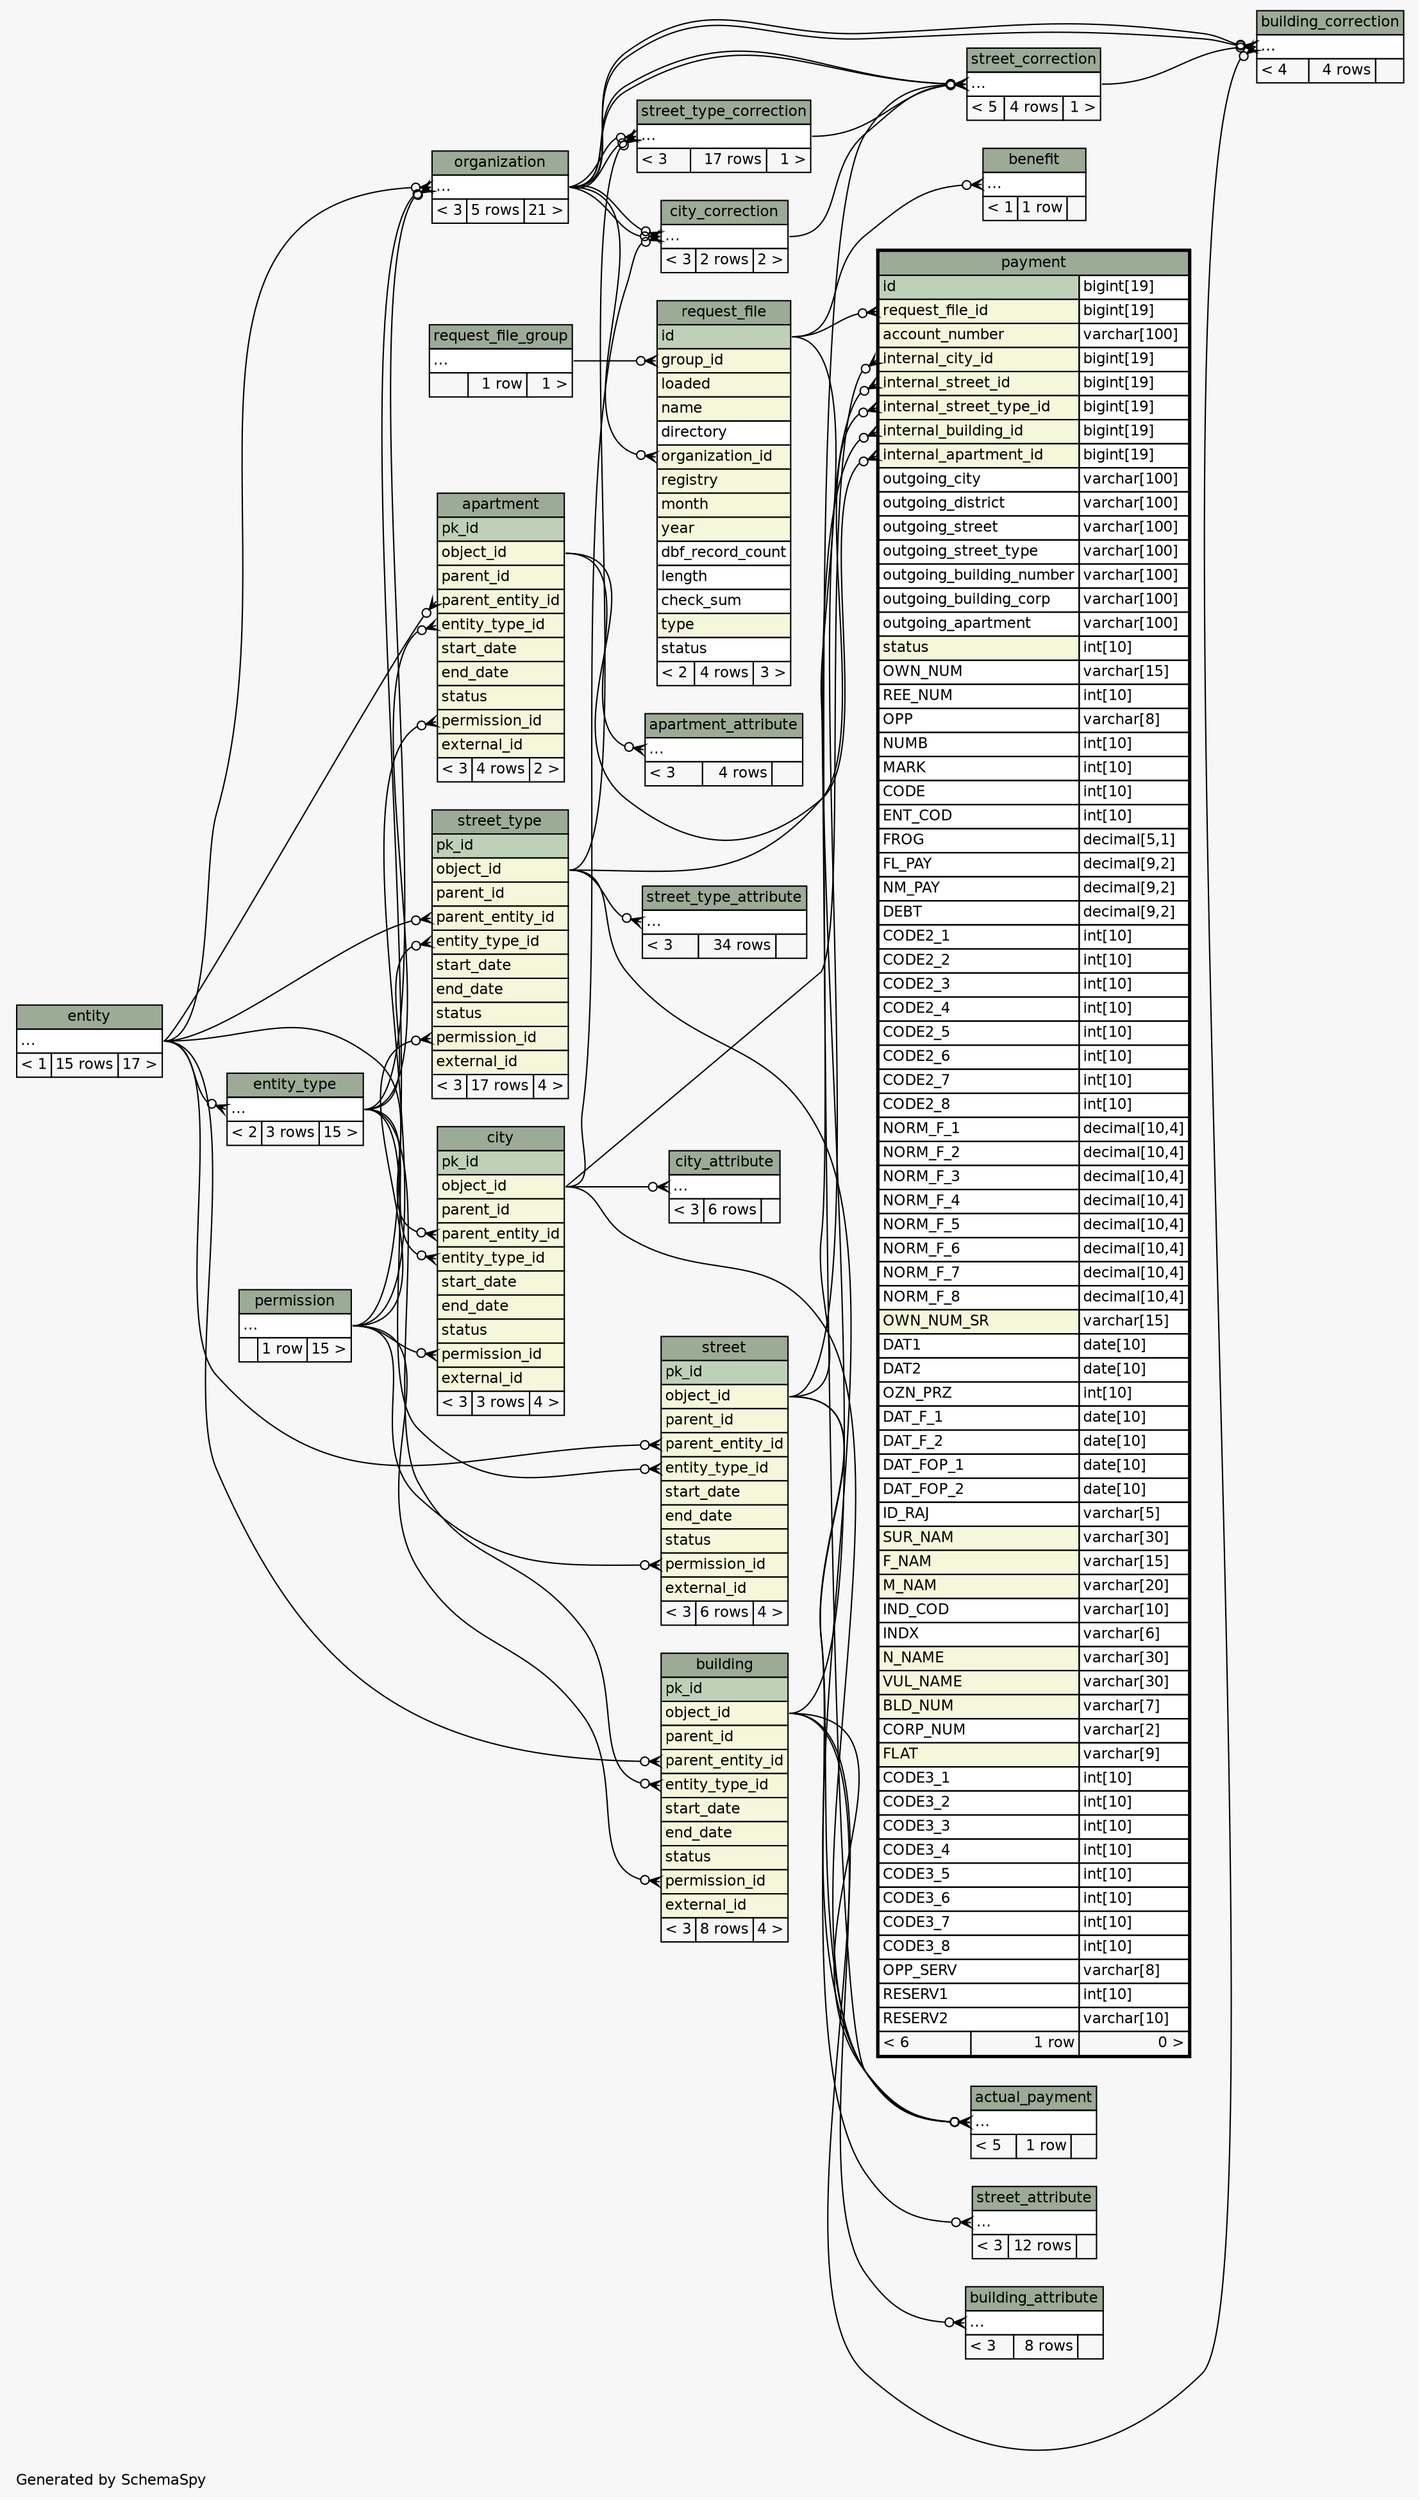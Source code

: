 // dot 2.28.0 on Windows 7 6.1
// SchemaSpy rev 590
digraph "twoDegreesRelationshipsDiagram" {
  graph [
    rankdir="RL"
    bgcolor="#f7f7f7"
    label="\nGenerated by SchemaSpy"
    labeljust="l"
    nodesep="0.18"
    ranksep="0.46"
    fontname="Helvetica"
    fontsize="11"
  ];
  node [
    fontname="Helvetica"
    fontsize="11"
    shape="plaintext"
  ];
  edge [
    arrowsize="0.8"
  ];
  "actual_payment":"elipses":w -> "building":"object_id":e [arrowhead=none dir=back arrowtail=crowodot];
  "actual_payment":"elipses":w -> "city":"object_id":e [arrowhead=none dir=back arrowtail=crowodot];
  "actual_payment":"elipses":w -> "street":"object_id":e [arrowhead=none dir=back arrowtail=crowodot];
  "actual_payment":"elipses":w -> "street_type":"object_id":e [arrowhead=none dir=back arrowtail=crowodot];
  "actual_payment":"elipses":w -> "request_file":"id":e [arrowhead=none dir=back arrowtail=crowodot];
  "apartment":"entity_type_id":w -> "entity_type":"elipses":e [arrowhead=none dir=back arrowtail=crowodot];
  "apartment":"parent_entity_id":w -> "entity":"elipses":e [arrowhead=none dir=back arrowtail=crowodot];
  "apartment":"permission_id":w -> "permission":"elipses":e [arrowhead=none dir=back arrowtail=crowodot];
  "apartment_attribute":"elipses":w -> "apartment":"object_id":e [arrowhead=none dir=back arrowtail=crowodot];
  "benefit":"elipses":w -> "request_file":"id":e [arrowhead=none dir=back arrowtail=crowodot];
  "building":"entity_type_id":w -> "entity_type":"elipses":e [arrowhead=none dir=back arrowtail=crowodot];
  "building":"parent_entity_id":w -> "entity":"elipses":e [arrowhead=none dir=back arrowtail=crowodot];
  "building":"permission_id":w -> "permission":"elipses":e [arrowhead=none dir=back arrowtail=crowodot];
  "building_attribute":"elipses":w -> "building":"object_id":e [arrowhead=none dir=back arrowtail=crowodot];
  "building_correction":"elipses":w -> "organization":"elipses":e [arrowhead=none dir=back arrowtail=crowodot];
  "building_correction":"elipses":w -> "building":"object_id":e [arrowhead=none dir=back arrowtail=crowodot];
  "building_correction":"elipses":w -> "organization":"elipses":e [arrowhead=none dir=back arrowtail=crowodot];
  "building_correction":"elipses":w -> "street_correction":"elipses":e [arrowhead=none dir=back arrowtail=crowodot];
  "city":"entity_type_id":w -> "entity_type":"elipses":e [arrowhead=none dir=back arrowtail=crowodot];
  "city":"parent_entity_id":w -> "entity":"elipses":e [arrowhead=none dir=back arrowtail=crowodot];
  "city":"permission_id":w -> "permission":"elipses":e [arrowhead=none dir=back arrowtail=crowodot];
  "city_attribute":"elipses":w -> "city":"object_id":e [arrowhead=none dir=back arrowtail=crowodot];
  "city_correction":"elipses":w -> "organization":"elipses":e [arrowhead=none dir=back arrowtail=crowodot];
  "city_correction":"elipses":w -> "city":"object_id":e [arrowhead=none dir=back arrowtail=crowodot];
  "city_correction":"elipses":w -> "organization":"elipses":e [arrowhead=none dir=back arrowtail=crowodot];
  "entity_type":"elipses":w -> "entity":"elipses":e [arrowhead=none dir=back arrowtail=crowodot];
  "organization":"elipses":w -> "entity_type":"elipses":e [arrowhead=none dir=back arrowtail=crowodot];
  "organization":"elipses":w -> "entity":"elipses":e [arrowhead=none dir=back arrowtail=crowodot];
  "organization":"elipses":w -> "permission":"elipses":e [arrowhead=none dir=back arrowtail=crowodot];
  "payment":"internal_apartment_id":w -> "apartment":"object_id":e [arrowhead=none dir=back arrowtail=crowodot];
  "payment":"internal_building_id":w -> "building":"object_id":e [arrowhead=none dir=back arrowtail=crowodot];
  "payment":"internal_city_id":w -> "city":"object_id":e [arrowhead=none dir=back arrowtail=crowodot];
  "payment":"internal_street_id":w -> "street":"object_id":e [arrowhead=none dir=back arrowtail=crowodot];
  "payment":"internal_street_type_id":w -> "street_type":"object_id":e [arrowhead=none dir=back arrowtail=crowodot];
  "payment":"request_file_id":w -> "request_file":"id":e [arrowhead=none dir=back arrowtail=crowodot];
  "request_file":"group_id":w -> "request_file_group":"elipses":e [arrowhead=none dir=back arrowtail=crowodot];
  "request_file":"organization_id":w -> "organization":"elipses":e [arrowhead=none dir=back arrowtail=crowodot];
  "street":"entity_type_id":w -> "entity_type":"elipses":e [arrowhead=none dir=back arrowtail=crowodot];
  "street":"parent_entity_id":w -> "entity":"elipses":e [arrowhead=none dir=back arrowtail=crowodot];
  "street":"permission_id":w -> "permission":"elipses":e [arrowhead=none dir=back arrowtail=crowodot];
  "street_attribute":"elipses":w -> "street":"object_id":e [arrowhead=none dir=back arrowtail=crowodot];
  "street_correction":"elipses":w -> "organization":"elipses":e [arrowhead=none dir=back arrowtail=crowodot];
  "street_correction":"elipses":w -> "street":"object_id":e [arrowhead=none dir=back arrowtail=crowodot];
  "street_correction":"elipses":w -> "organization":"elipses":e [arrowhead=none dir=back arrowtail=crowodot];
  "street_correction":"elipses":w -> "city_correction":"elipses":e [arrowhead=none dir=back arrowtail=crowodot];
  "street_correction":"elipses":w -> "street_type_correction":"elipses":e [arrowhead=none dir=back arrowtail=crowodot];
  "street_type":"entity_type_id":w -> "entity_type":"elipses":e [arrowhead=none dir=back arrowtail=crowodot];
  "street_type":"parent_entity_id":w -> "entity":"elipses":e [arrowhead=none dir=back arrowtail=crowodot];
  "street_type":"permission_id":w -> "permission":"elipses":e [arrowhead=none dir=back arrowtail=crowodot];
  "street_type_attribute":"elipses":w -> "street_type":"object_id":e [arrowhead=none dir=back arrowtail=crowodot];
  "street_type_correction":"elipses":w -> "organization":"elipses":e [arrowhead=none dir=back arrowtail=crowodot];
  "street_type_correction":"elipses":w -> "street_type":"object_id":e [arrowhead=none dir=back arrowtail=crowodot];
  "street_type_correction":"elipses":w -> "organization":"elipses":e [arrowhead=none dir=back arrowtail=crowodot];
  "actual_payment" [
    label=<
    <TABLE BORDER="0" CELLBORDER="1" CELLSPACING="0" BGCOLOR="#ffffff">
      <TR><TD COLSPAN="3" BGCOLOR="#9bab96" ALIGN="CENTER">actual_payment</TD></TR>
      <TR><TD PORT="elipses" COLSPAN="3" ALIGN="LEFT">...</TD></TR>
      <TR><TD ALIGN="LEFT" BGCOLOR="#f7f7f7">&lt; 5</TD><TD ALIGN="RIGHT" BGCOLOR="#f7f7f7">1 row</TD><TD ALIGN="RIGHT" BGCOLOR="#f7f7f7">  </TD></TR>
    </TABLE>>
    URL="actual_payment.html"
    tooltip="actual_payment"
  ];
  "apartment" [
    label=<
    <TABLE BORDER="0" CELLBORDER="1" CELLSPACING="0" BGCOLOR="#ffffff">
      <TR><TD COLSPAN="3" BGCOLOR="#9bab96" ALIGN="CENTER">apartment</TD></TR>
      <TR><TD PORT="pk_id" COLSPAN="3" BGCOLOR="#bed1b8" ALIGN="LEFT">pk_id</TD></TR>
      <TR><TD PORT="object_id" COLSPAN="3" BGCOLOR="#f4f7da" ALIGN="LEFT">object_id</TD></TR>
      <TR><TD PORT="parent_id" COLSPAN="3" BGCOLOR="#f4f7da" ALIGN="LEFT">parent_id</TD></TR>
      <TR><TD PORT="parent_entity_id" COLSPAN="3" BGCOLOR="#f4f7da" ALIGN="LEFT">parent_entity_id</TD></TR>
      <TR><TD PORT="entity_type_id" COLSPAN="3" BGCOLOR="#f4f7da" ALIGN="LEFT">entity_type_id</TD></TR>
      <TR><TD PORT="start_date" COLSPAN="3" BGCOLOR="#f4f7da" ALIGN="LEFT">start_date</TD></TR>
      <TR><TD PORT="end_date" COLSPAN="3" BGCOLOR="#f4f7da" ALIGN="LEFT">end_date</TD></TR>
      <TR><TD PORT="status" COLSPAN="3" BGCOLOR="#f4f7da" ALIGN="LEFT">status</TD></TR>
      <TR><TD PORT="permission_id" COLSPAN="3" BGCOLOR="#f4f7da" ALIGN="LEFT">permission_id</TD></TR>
      <TR><TD PORT="external_id" COLSPAN="3" BGCOLOR="#f4f7da" ALIGN="LEFT">external_id</TD></TR>
      <TR><TD ALIGN="LEFT" BGCOLOR="#f7f7f7">&lt; 3</TD><TD ALIGN="RIGHT" BGCOLOR="#f7f7f7">4 rows</TD><TD ALIGN="RIGHT" BGCOLOR="#f7f7f7">2 &gt;</TD></TR>
    </TABLE>>
    URL="apartment.html"
    tooltip="apartment"
  ];
  "apartment_attribute" [
    label=<
    <TABLE BORDER="0" CELLBORDER="1" CELLSPACING="0" BGCOLOR="#ffffff">
      <TR><TD COLSPAN="3" BGCOLOR="#9bab96" ALIGN="CENTER">apartment_attribute</TD></TR>
      <TR><TD PORT="elipses" COLSPAN="3" ALIGN="LEFT">...</TD></TR>
      <TR><TD ALIGN="LEFT" BGCOLOR="#f7f7f7">&lt; 3</TD><TD ALIGN="RIGHT" BGCOLOR="#f7f7f7">4 rows</TD><TD ALIGN="RIGHT" BGCOLOR="#f7f7f7">  </TD></TR>
    </TABLE>>
    URL="apartment_attribute.html"
    tooltip="apartment_attribute"
  ];
  "benefit" [
    label=<
    <TABLE BORDER="0" CELLBORDER="1" CELLSPACING="0" BGCOLOR="#ffffff">
      <TR><TD COLSPAN="3" BGCOLOR="#9bab96" ALIGN="CENTER">benefit</TD></TR>
      <TR><TD PORT="elipses" COLSPAN="3" ALIGN="LEFT">...</TD></TR>
      <TR><TD ALIGN="LEFT" BGCOLOR="#f7f7f7">&lt; 1</TD><TD ALIGN="RIGHT" BGCOLOR="#f7f7f7">1 row</TD><TD ALIGN="RIGHT" BGCOLOR="#f7f7f7">  </TD></TR>
    </TABLE>>
    URL="benefit.html"
    tooltip="benefit"
  ];
  "building" [
    label=<
    <TABLE BORDER="0" CELLBORDER="1" CELLSPACING="0" BGCOLOR="#ffffff">
      <TR><TD COLSPAN="3" BGCOLOR="#9bab96" ALIGN="CENTER">building</TD></TR>
      <TR><TD PORT="pk_id" COLSPAN="3" BGCOLOR="#bed1b8" ALIGN="LEFT">pk_id</TD></TR>
      <TR><TD PORT="object_id" COLSPAN="3" BGCOLOR="#f4f7da" ALIGN="LEFT">object_id</TD></TR>
      <TR><TD PORT="parent_id" COLSPAN="3" BGCOLOR="#f4f7da" ALIGN="LEFT">parent_id</TD></TR>
      <TR><TD PORT="parent_entity_id" COLSPAN="3" BGCOLOR="#f4f7da" ALIGN="LEFT">parent_entity_id</TD></TR>
      <TR><TD PORT="entity_type_id" COLSPAN="3" BGCOLOR="#f4f7da" ALIGN="LEFT">entity_type_id</TD></TR>
      <TR><TD PORT="start_date" COLSPAN="3" BGCOLOR="#f4f7da" ALIGN="LEFT">start_date</TD></TR>
      <TR><TD PORT="end_date" COLSPAN="3" BGCOLOR="#f4f7da" ALIGN="LEFT">end_date</TD></TR>
      <TR><TD PORT="status" COLSPAN="3" BGCOLOR="#f4f7da" ALIGN="LEFT">status</TD></TR>
      <TR><TD PORT="permission_id" COLSPAN="3" BGCOLOR="#f4f7da" ALIGN="LEFT">permission_id</TD></TR>
      <TR><TD PORT="external_id" COLSPAN="3" BGCOLOR="#f4f7da" ALIGN="LEFT">external_id</TD></TR>
      <TR><TD ALIGN="LEFT" BGCOLOR="#f7f7f7">&lt; 3</TD><TD ALIGN="RIGHT" BGCOLOR="#f7f7f7">8 rows</TD><TD ALIGN="RIGHT" BGCOLOR="#f7f7f7">4 &gt;</TD></TR>
    </TABLE>>
    URL="building.html"
    tooltip="building"
  ];
  "building_attribute" [
    label=<
    <TABLE BORDER="0" CELLBORDER="1" CELLSPACING="0" BGCOLOR="#ffffff">
      <TR><TD COLSPAN="3" BGCOLOR="#9bab96" ALIGN="CENTER">building_attribute</TD></TR>
      <TR><TD PORT="elipses" COLSPAN="3" ALIGN="LEFT">...</TD></TR>
      <TR><TD ALIGN="LEFT" BGCOLOR="#f7f7f7">&lt; 3</TD><TD ALIGN="RIGHT" BGCOLOR="#f7f7f7">8 rows</TD><TD ALIGN="RIGHT" BGCOLOR="#f7f7f7">  </TD></TR>
    </TABLE>>
    URL="building_attribute.html"
    tooltip="building_attribute"
  ];
  "building_correction" [
    label=<
    <TABLE BORDER="0" CELLBORDER="1" CELLSPACING="0" BGCOLOR="#ffffff">
      <TR><TD COLSPAN="3" BGCOLOR="#9bab96" ALIGN="CENTER">building_correction</TD></TR>
      <TR><TD PORT="elipses" COLSPAN="3" ALIGN="LEFT">...</TD></TR>
      <TR><TD ALIGN="LEFT" BGCOLOR="#f7f7f7">&lt; 4</TD><TD ALIGN="RIGHT" BGCOLOR="#f7f7f7">4 rows</TD><TD ALIGN="RIGHT" BGCOLOR="#f7f7f7">  </TD></TR>
    </TABLE>>
    URL="building_correction.html"
    tooltip="building_correction"
  ];
  "city" [
    label=<
    <TABLE BORDER="0" CELLBORDER="1" CELLSPACING="0" BGCOLOR="#ffffff">
      <TR><TD COLSPAN="3" BGCOLOR="#9bab96" ALIGN="CENTER">city</TD></TR>
      <TR><TD PORT="pk_id" COLSPAN="3" BGCOLOR="#bed1b8" ALIGN="LEFT">pk_id</TD></TR>
      <TR><TD PORT="object_id" COLSPAN="3" BGCOLOR="#f4f7da" ALIGN="LEFT">object_id</TD></TR>
      <TR><TD PORT="parent_id" COLSPAN="3" BGCOLOR="#f4f7da" ALIGN="LEFT">parent_id</TD></TR>
      <TR><TD PORT="parent_entity_id" COLSPAN="3" BGCOLOR="#f4f7da" ALIGN="LEFT">parent_entity_id</TD></TR>
      <TR><TD PORT="entity_type_id" COLSPAN="3" BGCOLOR="#f4f7da" ALIGN="LEFT">entity_type_id</TD></TR>
      <TR><TD PORT="start_date" COLSPAN="3" BGCOLOR="#f4f7da" ALIGN="LEFT">start_date</TD></TR>
      <TR><TD PORT="end_date" COLSPAN="3" BGCOLOR="#f4f7da" ALIGN="LEFT">end_date</TD></TR>
      <TR><TD PORT="status" COLSPAN="3" BGCOLOR="#f4f7da" ALIGN="LEFT">status</TD></TR>
      <TR><TD PORT="permission_id" COLSPAN="3" BGCOLOR="#f4f7da" ALIGN="LEFT">permission_id</TD></TR>
      <TR><TD PORT="external_id" COLSPAN="3" BGCOLOR="#f4f7da" ALIGN="LEFT">external_id</TD></TR>
      <TR><TD ALIGN="LEFT" BGCOLOR="#f7f7f7">&lt; 3</TD><TD ALIGN="RIGHT" BGCOLOR="#f7f7f7">3 rows</TD><TD ALIGN="RIGHT" BGCOLOR="#f7f7f7">4 &gt;</TD></TR>
    </TABLE>>
    URL="city.html"
    tooltip="city"
  ];
  "city_attribute" [
    label=<
    <TABLE BORDER="0" CELLBORDER="1" CELLSPACING="0" BGCOLOR="#ffffff">
      <TR><TD COLSPAN="3" BGCOLOR="#9bab96" ALIGN="CENTER">city_attribute</TD></TR>
      <TR><TD PORT="elipses" COLSPAN="3" ALIGN="LEFT">...</TD></TR>
      <TR><TD ALIGN="LEFT" BGCOLOR="#f7f7f7">&lt; 3</TD><TD ALIGN="RIGHT" BGCOLOR="#f7f7f7">6 rows</TD><TD ALIGN="RIGHT" BGCOLOR="#f7f7f7">  </TD></TR>
    </TABLE>>
    URL="city_attribute.html"
    tooltip="city_attribute"
  ];
  "city_correction" [
    label=<
    <TABLE BORDER="0" CELLBORDER="1" CELLSPACING="0" BGCOLOR="#ffffff">
      <TR><TD COLSPAN="3" BGCOLOR="#9bab96" ALIGN="CENTER">city_correction</TD></TR>
      <TR><TD PORT="elipses" COLSPAN="3" ALIGN="LEFT">...</TD></TR>
      <TR><TD ALIGN="LEFT" BGCOLOR="#f7f7f7">&lt; 3</TD><TD ALIGN="RIGHT" BGCOLOR="#f7f7f7">2 rows</TD><TD ALIGN="RIGHT" BGCOLOR="#f7f7f7">2 &gt;</TD></TR>
    </TABLE>>
    URL="city_correction.html"
    tooltip="city_correction"
  ];
  "entity" [
    label=<
    <TABLE BORDER="0" CELLBORDER="1" CELLSPACING="0" BGCOLOR="#ffffff">
      <TR><TD COLSPAN="3" BGCOLOR="#9bab96" ALIGN="CENTER">entity</TD></TR>
      <TR><TD PORT="elipses" COLSPAN="3" ALIGN="LEFT">...</TD></TR>
      <TR><TD ALIGN="LEFT" BGCOLOR="#f7f7f7">&lt; 1</TD><TD ALIGN="RIGHT" BGCOLOR="#f7f7f7">15 rows</TD><TD ALIGN="RIGHT" BGCOLOR="#f7f7f7">17 &gt;</TD></TR>
    </TABLE>>
    URL="entity.html"
    tooltip="entity"
  ];
  "entity_type" [
    label=<
    <TABLE BORDER="0" CELLBORDER="1" CELLSPACING="0" BGCOLOR="#ffffff">
      <TR><TD COLSPAN="3" BGCOLOR="#9bab96" ALIGN="CENTER">entity_type</TD></TR>
      <TR><TD PORT="elipses" COLSPAN="3" ALIGN="LEFT">...</TD></TR>
      <TR><TD ALIGN="LEFT" BGCOLOR="#f7f7f7">&lt; 2</TD><TD ALIGN="RIGHT" BGCOLOR="#f7f7f7">3 rows</TD><TD ALIGN="RIGHT" BGCOLOR="#f7f7f7">15 &gt;</TD></TR>
    </TABLE>>
    URL="entity_type.html"
    tooltip="entity_type"
  ];
  "organization" [
    label=<
    <TABLE BORDER="0" CELLBORDER="1" CELLSPACING="0" BGCOLOR="#ffffff">
      <TR><TD COLSPAN="3" BGCOLOR="#9bab96" ALIGN="CENTER">organization</TD></TR>
      <TR><TD PORT="elipses" COLSPAN="3" ALIGN="LEFT">...</TD></TR>
      <TR><TD ALIGN="LEFT" BGCOLOR="#f7f7f7">&lt; 3</TD><TD ALIGN="RIGHT" BGCOLOR="#f7f7f7">5 rows</TD><TD ALIGN="RIGHT" BGCOLOR="#f7f7f7">21 &gt;</TD></TR>
    </TABLE>>
    URL="organization.html"
    tooltip="organization"
  ];
  "payment" [
    label=<
    <TABLE BORDER="2" CELLBORDER="1" CELLSPACING="0" BGCOLOR="#ffffff">
      <TR><TD COLSPAN="3" BGCOLOR="#9bab96" ALIGN="CENTER">payment</TD></TR>
      <TR><TD PORT="id" COLSPAN="2" BGCOLOR="#bed1b8" ALIGN="LEFT">id</TD><TD PORT="id.type" ALIGN="LEFT">bigint[19]</TD></TR>
      <TR><TD PORT="request_file_id" COLSPAN="2" BGCOLOR="#f4f7da" ALIGN="LEFT">request_file_id</TD><TD PORT="request_file_id.type" ALIGN="LEFT">bigint[19]</TD></TR>
      <TR><TD PORT="account_number" COLSPAN="2" BGCOLOR="#f4f7da" ALIGN="LEFT">account_number</TD><TD PORT="account_number.type" ALIGN="LEFT">varchar[100]</TD></TR>
      <TR><TD PORT="internal_city_id" COLSPAN="2" BGCOLOR="#f4f7da" ALIGN="LEFT">internal_city_id</TD><TD PORT="internal_city_id.type" ALIGN="LEFT">bigint[19]</TD></TR>
      <TR><TD PORT="internal_street_id" COLSPAN="2" BGCOLOR="#f4f7da" ALIGN="LEFT">internal_street_id</TD><TD PORT="internal_street_id.type" ALIGN="LEFT">bigint[19]</TD></TR>
      <TR><TD PORT="internal_street_type_id" COLSPAN="2" BGCOLOR="#f4f7da" ALIGN="LEFT">internal_street_type_id</TD><TD PORT="internal_street_type_id.type" ALIGN="LEFT">bigint[19]</TD></TR>
      <TR><TD PORT="internal_building_id" COLSPAN="2" BGCOLOR="#f4f7da" ALIGN="LEFT">internal_building_id</TD><TD PORT="internal_building_id.type" ALIGN="LEFT">bigint[19]</TD></TR>
      <TR><TD PORT="internal_apartment_id" COLSPAN="2" BGCOLOR="#f4f7da" ALIGN="LEFT">internal_apartment_id</TD><TD PORT="internal_apartment_id.type" ALIGN="LEFT">bigint[19]</TD></TR>
      <TR><TD PORT="outgoing_city" COLSPAN="2" ALIGN="LEFT">outgoing_city</TD><TD PORT="outgoing_city.type" ALIGN="LEFT">varchar[100]</TD></TR>
      <TR><TD PORT="outgoing_district" COLSPAN="2" ALIGN="LEFT">outgoing_district</TD><TD PORT="outgoing_district.type" ALIGN="LEFT">varchar[100]</TD></TR>
      <TR><TD PORT="outgoing_street" COLSPAN="2" ALIGN="LEFT">outgoing_street</TD><TD PORT="outgoing_street.type" ALIGN="LEFT">varchar[100]</TD></TR>
      <TR><TD PORT="outgoing_street_type" COLSPAN="2" ALIGN="LEFT">outgoing_street_type</TD><TD PORT="outgoing_street_type.type" ALIGN="LEFT">varchar[100]</TD></TR>
      <TR><TD PORT="outgoing_building_number" COLSPAN="2" ALIGN="LEFT">outgoing_building_number</TD><TD PORT="outgoing_building_number.type" ALIGN="LEFT">varchar[100]</TD></TR>
      <TR><TD PORT="outgoing_building_corp" COLSPAN="2" ALIGN="LEFT">outgoing_building_corp</TD><TD PORT="outgoing_building_corp.type" ALIGN="LEFT">varchar[100]</TD></TR>
      <TR><TD PORT="outgoing_apartment" COLSPAN="2" ALIGN="LEFT">outgoing_apartment</TD><TD PORT="outgoing_apartment.type" ALIGN="LEFT">varchar[100]</TD></TR>
      <TR><TD PORT="status" COLSPAN="2" BGCOLOR="#f4f7da" ALIGN="LEFT">status</TD><TD PORT="status.type" ALIGN="LEFT">int[10]</TD></TR>
      <TR><TD PORT="OWN_NUM" COLSPAN="2" ALIGN="LEFT">OWN_NUM</TD><TD PORT="OWN_NUM.type" ALIGN="LEFT">varchar[15]</TD></TR>
      <TR><TD PORT="REE_NUM" COLSPAN="2" ALIGN="LEFT">REE_NUM</TD><TD PORT="REE_NUM.type" ALIGN="LEFT">int[10]</TD></TR>
      <TR><TD PORT="OPP" COLSPAN="2" ALIGN="LEFT">OPP</TD><TD PORT="OPP.type" ALIGN="LEFT">varchar[8]</TD></TR>
      <TR><TD PORT="NUMB" COLSPAN="2" ALIGN="LEFT">NUMB</TD><TD PORT="NUMB.type" ALIGN="LEFT">int[10]</TD></TR>
      <TR><TD PORT="MARK" COLSPAN="2" ALIGN="LEFT">MARK</TD><TD PORT="MARK.type" ALIGN="LEFT">int[10]</TD></TR>
      <TR><TD PORT="CODE" COLSPAN="2" ALIGN="LEFT">CODE</TD><TD PORT="CODE.type" ALIGN="LEFT">int[10]</TD></TR>
      <TR><TD PORT="ENT_COD" COLSPAN="2" ALIGN="LEFT">ENT_COD</TD><TD PORT="ENT_COD.type" ALIGN="LEFT">int[10]</TD></TR>
      <TR><TD PORT="FROG" COLSPAN="2" ALIGN="LEFT">FROG</TD><TD PORT="FROG.type" ALIGN="LEFT">decimal[5,1]</TD></TR>
      <TR><TD PORT="FL_PAY" COLSPAN="2" ALIGN="LEFT">FL_PAY</TD><TD PORT="FL_PAY.type" ALIGN="LEFT">decimal[9,2]</TD></TR>
      <TR><TD PORT="NM_PAY" COLSPAN="2" ALIGN="LEFT">NM_PAY</TD><TD PORT="NM_PAY.type" ALIGN="LEFT">decimal[9,2]</TD></TR>
      <TR><TD PORT="DEBT" COLSPAN="2" ALIGN="LEFT">DEBT</TD><TD PORT="DEBT.type" ALIGN="LEFT">decimal[9,2]</TD></TR>
      <TR><TD PORT="CODE2_1" COLSPAN="2" ALIGN="LEFT">CODE2_1</TD><TD PORT="CODE2_1.type" ALIGN="LEFT">int[10]</TD></TR>
      <TR><TD PORT="CODE2_2" COLSPAN="2" ALIGN="LEFT">CODE2_2</TD><TD PORT="CODE2_2.type" ALIGN="LEFT">int[10]</TD></TR>
      <TR><TD PORT="CODE2_3" COLSPAN="2" ALIGN="LEFT">CODE2_3</TD><TD PORT="CODE2_3.type" ALIGN="LEFT">int[10]</TD></TR>
      <TR><TD PORT="CODE2_4" COLSPAN="2" ALIGN="LEFT">CODE2_4</TD><TD PORT="CODE2_4.type" ALIGN="LEFT">int[10]</TD></TR>
      <TR><TD PORT="CODE2_5" COLSPAN="2" ALIGN="LEFT">CODE2_5</TD><TD PORT="CODE2_5.type" ALIGN="LEFT">int[10]</TD></TR>
      <TR><TD PORT="CODE2_6" COLSPAN="2" ALIGN="LEFT">CODE2_6</TD><TD PORT="CODE2_6.type" ALIGN="LEFT">int[10]</TD></TR>
      <TR><TD PORT="CODE2_7" COLSPAN="2" ALIGN="LEFT">CODE2_7</TD><TD PORT="CODE2_7.type" ALIGN="LEFT">int[10]</TD></TR>
      <TR><TD PORT="CODE2_8" COLSPAN="2" ALIGN="LEFT">CODE2_8</TD><TD PORT="CODE2_8.type" ALIGN="LEFT">int[10]</TD></TR>
      <TR><TD PORT="NORM_F_1" COLSPAN="2" ALIGN="LEFT">NORM_F_1</TD><TD PORT="NORM_F_1.type" ALIGN="LEFT">decimal[10,4]</TD></TR>
      <TR><TD PORT="NORM_F_2" COLSPAN="2" ALIGN="LEFT">NORM_F_2</TD><TD PORT="NORM_F_2.type" ALIGN="LEFT">decimal[10,4]</TD></TR>
      <TR><TD PORT="NORM_F_3" COLSPAN="2" ALIGN="LEFT">NORM_F_3</TD><TD PORT="NORM_F_3.type" ALIGN="LEFT">decimal[10,4]</TD></TR>
      <TR><TD PORT="NORM_F_4" COLSPAN="2" ALIGN="LEFT">NORM_F_4</TD><TD PORT="NORM_F_4.type" ALIGN="LEFT">decimal[10,4]</TD></TR>
      <TR><TD PORT="NORM_F_5" COLSPAN="2" ALIGN="LEFT">NORM_F_5</TD><TD PORT="NORM_F_5.type" ALIGN="LEFT">decimal[10,4]</TD></TR>
      <TR><TD PORT="NORM_F_6" COLSPAN="2" ALIGN="LEFT">NORM_F_6</TD><TD PORT="NORM_F_6.type" ALIGN="LEFT">decimal[10,4]</TD></TR>
      <TR><TD PORT="NORM_F_7" COLSPAN="2" ALIGN="LEFT">NORM_F_7</TD><TD PORT="NORM_F_7.type" ALIGN="LEFT">decimal[10,4]</TD></TR>
      <TR><TD PORT="NORM_F_8" COLSPAN="2" ALIGN="LEFT">NORM_F_8</TD><TD PORT="NORM_F_8.type" ALIGN="LEFT">decimal[10,4]</TD></TR>
      <TR><TD PORT="OWN_NUM_SR" COLSPAN="2" BGCOLOR="#f4f7da" ALIGN="LEFT">OWN_NUM_SR</TD><TD PORT="OWN_NUM_SR.type" ALIGN="LEFT">varchar[15]</TD></TR>
      <TR><TD PORT="DAT1" COLSPAN="2" ALIGN="LEFT">DAT1</TD><TD PORT="DAT1.type" ALIGN="LEFT">date[10]</TD></TR>
      <TR><TD PORT="DAT2" COLSPAN="2" ALIGN="LEFT">DAT2</TD><TD PORT="DAT2.type" ALIGN="LEFT">date[10]</TD></TR>
      <TR><TD PORT="OZN_PRZ" COLSPAN="2" ALIGN="LEFT">OZN_PRZ</TD><TD PORT="OZN_PRZ.type" ALIGN="LEFT">int[10]</TD></TR>
      <TR><TD PORT="DAT_F_1" COLSPAN="2" ALIGN="LEFT">DAT_F_1</TD><TD PORT="DAT_F_1.type" ALIGN="LEFT">date[10]</TD></TR>
      <TR><TD PORT="DAT_F_2" COLSPAN="2" ALIGN="LEFT">DAT_F_2</TD><TD PORT="DAT_F_2.type" ALIGN="LEFT">date[10]</TD></TR>
      <TR><TD PORT="DAT_FOP_1" COLSPAN="2" ALIGN="LEFT">DAT_FOP_1</TD><TD PORT="DAT_FOP_1.type" ALIGN="LEFT">date[10]</TD></TR>
      <TR><TD PORT="DAT_FOP_2" COLSPAN="2" ALIGN="LEFT">DAT_FOP_2</TD><TD PORT="DAT_FOP_2.type" ALIGN="LEFT">date[10]</TD></TR>
      <TR><TD PORT="ID_RAJ" COLSPAN="2" ALIGN="LEFT">ID_RAJ</TD><TD PORT="ID_RAJ.type" ALIGN="LEFT">varchar[5]</TD></TR>
      <TR><TD PORT="SUR_NAM" COLSPAN="2" BGCOLOR="#f4f7da" ALIGN="LEFT">SUR_NAM</TD><TD PORT="SUR_NAM.type" ALIGN="LEFT">varchar[30]</TD></TR>
      <TR><TD PORT="F_NAM" COLSPAN="2" BGCOLOR="#f4f7da" ALIGN="LEFT">F_NAM</TD><TD PORT="F_NAM.type" ALIGN="LEFT">varchar[15]</TD></TR>
      <TR><TD PORT="M_NAM" COLSPAN="2" BGCOLOR="#f4f7da" ALIGN="LEFT">M_NAM</TD><TD PORT="M_NAM.type" ALIGN="LEFT">varchar[20]</TD></TR>
      <TR><TD PORT="IND_COD" COLSPAN="2" ALIGN="LEFT">IND_COD</TD><TD PORT="IND_COD.type" ALIGN="LEFT">varchar[10]</TD></TR>
      <TR><TD PORT="INDX" COLSPAN="2" ALIGN="LEFT">INDX</TD><TD PORT="INDX.type" ALIGN="LEFT">varchar[6]</TD></TR>
      <TR><TD PORT="N_NAME" COLSPAN="2" BGCOLOR="#f4f7da" ALIGN="LEFT">N_NAME</TD><TD PORT="N_NAME.type" ALIGN="LEFT">varchar[30]</TD></TR>
      <TR><TD PORT="VUL_NAME" COLSPAN="2" BGCOLOR="#f4f7da" ALIGN="LEFT">VUL_NAME</TD><TD PORT="VUL_NAME.type" ALIGN="LEFT">varchar[30]</TD></TR>
      <TR><TD PORT="BLD_NUM" COLSPAN="2" BGCOLOR="#f4f7da" ALIGN="LEFT">BLD_NUM</TD><TD PORT="BLD_NUM.type" ALIGN="LEFT">varchar[7]</TD></TR>
      <TR><TD PORT="CORP_NUM" COLSPAN="2" ALIGN="LEFT">CORP_NUM</TD><TD PORT="CORP_NUM.type" ALIGN="LEFT">varchar[2]</TD></TR>
      <TR><TD PORT="FLAT" COLSPAN="2" BGCOLOR="#f4f7da" ALIGN="LEFT">FLAT</TD><TD PORT="FLAT.type" ALIGN="LEFT">varchar[9]</TD></TR>
      <TR><TD PORT="CODE3_1" COLSPAN="2" ALIGN="LEFT">CODE3_1</TD><TD PORT="CODE3_1.type" ALIGN="LEFT">int[10]</TD></TR>
      <TR><TD PORT="CODE3_2" COLSPAN="2" ALIGN="LEFT">CODE3_2</TD><TD PORT="CODE3_2.type" ALIGN="LEFT">int[10]</TD></TR>
      <TR><TD PORT="CODE3_3" COLSPAN="2" ALIGN="LEFT">CODE3_3</TD><TD PORT="CODE3_3.type" ALIGN="LEFT">int[10]</TD></TR>
      <TR><TD PORT="CODE3_4" COLSPAN="2" ALIGN="LEFT">CODE3_4</TD><TD PORT="CODE3_4.type" ALIGN="LEFT">int[10]</TD></TR>
      <TR><TD PORT="CODE3_5" COLSPAN="2" ALIGN="LEFT">CODE3_5</TD><TD PORT="CODE3_5.type" ALIGN="LEFT">int[10]</TD></TR>
      <TR><TD PORT="CODE3_6" COLSPAN="2" ALIGN="LEFT">CODE3_6</TD><TD PORT="CODE3_6.type" ALIGN="LEFT">int[10]</TD></TR>
      <TR><TD PORT="CODE3_7" COLSPAN="2" ALIGN="LEFT">CODE3_7</TD><TD PORT="CODE3_7.type" ALIGN="LEFT">int[10]</TD></TR>
      <TR><TD PORT="CODE3_8" COLSPAN="2" ALIGN="LEFT">CODE3_8</TD><TD PORT="CODE3_8.type" ALIGN="LEFT">int[10]</TD></TR>
      <TR><TD PORT="OPP_SERV" COLSPAN="2" ALIGN="LEFT">OPP_SERV</TD><TD PORT="OPP_SERV.type" ALIGN="LEFT">varchar[8]</TD></TR>
      <TR><TD PORT="RESERV1" COLSPAN="2" ALIGN="LEFT">RESERV1</TD><TD PORT="RESERV1.type" ALIGN="LEFT">int[10]</TD></TR>
      <TR><TD PORT="RESERV2" COLSPAN="2" ALIGN="LEFT">RESERV2</TD><TD PORT="RESERV2.type" ALIGN="LEFT">varchar[10]</TD></TR>
      <TR><TD ALIGN="LEFT" BGCOLOR="#f7f7f7">&lt; 6</TD><TD ALIGN="RIGHT" BGCOLOR="#f7f7f7">1 row</TD><TD ALIGN="RIGHT" BGCOLOR="#f7f7f7">0 &gt;</TD></TR>
    </TABLE>>
    URL="payment.html"
    tooltip="payment"
  ];
  "permission" [
    label=<
    <TABLE BORDER="0" CELLBORDER="1" CELLSPACING="0" BGCOLOR="#ffffff">
      <TR><TD COLSPAN="3" BGCOLOR="#9bab96" ALIGN="CENTER">permission</TD></TR>
      <TR><TD PORT="elipses" COLSPAN="3" ALIGN="LEFT">...</TD></TR>
      <TR><TD ALIGN="LEFT" BGCOLOR="#f7f7f7">  </TD><TD ALIGN="RIGHT" BGCOLOR="#f7f7f7">1 row</TD><TD ALIGN="RIGHT" BGCOLOR="#f7f7f7">15 &gt;</TD></TR>
    </TABLE>>
    URL="permission.html"
    tooltip="permission"
  ];
  "request_file" [
    label=<
    <TABLE BORDER="0" CELLBORDER="1" CELLSPACING="0" BGCOLOR="#ffffff">
      <TR><TD COLSPAN="3" BGCOLOR="#9bab96" ALIGN="CENTER">request_file</TD></TR>
      <TR><TD PORT="id" COLSPAN="3" BGCOLOR="#bed1b8" ALIGN="LEFT">id</TD></TR>
      <TR><TD PORT="group_id" COLSPAN="3" BGCOLOR="#f4f7da" ALIGN="LEFT">group_id</TD></TR>
      <TR><TD PORT="loaded" COLSPAN="3" BGCOLOR="#f4f7da" ALIGN="LEFT">loaded</TD></TR>
      <TR><TD PORT="name" COLSPAN="3" BGCOLOR="#f4f7da" ALIGN="LEFT">name</TD></TR>
      <TR><TD PORT="directory" COLSPAN="3" ALIGN="LEFT">directory</TD></TR>
      <TR><TD PORT="organization_id" COLSPAN="3" BGCOLOR="#f4f7da" ALIGN="LEFT">organization_id</TD></TR>
      <TR><TD PORT="registry" COLSPAN="3" BGCOLOR="#f4f7da" ALIGN="LEFT">registry</TD></TR>
      <TR><TD PORT="month" COLSPAN="3" BGCOLOR="#f4f7da" ALIGN="LEFT">month</TD></TR>
      <TR><TD PORT="year" COLSPAN="3" BGCOLOR="#f4f7da" ALIGN="LEFT">year</TD></TR>
      <TR><TD PORT="dbf_record_count" COLSPAN="3" ALIGN="LEFT">dbf_record_count</TD></TR>
      <TR><TD PORT="length" COLSPAN="3" ALIGN="LEFT">length</TD></TR>
      <TR><TD PORT="check_sum" COLSPAN="3" ALIGN="LEFT">check_sum</TD></TR>
      <TR><TD PORT="type" COLSPAN="3" BGCOLOR="#f4f7da" ALIGN="LEFT">type</TD></TR>
      <TR><TD PORT="status" COLSPAN="3" ALIGN="LEFT">status</TD></TR>
      <TR><TD ALIGN="LEFT" BGCOLOR="#f7f7f7">&lt; 2</TD><TD ALIGN="RIGHT" BGCOLOR="#f7f7f7">4 rows</TD><TD ALIGN="RIGHT" BGCOLOR="#f7f7f7">3 &gt;</TD></TR>
    </TABLE>>
    URL="request_file.html"
    tooltip="request_file"
  ];
  "request_file_group" [
    label=<
    <TABLE BORDER="0" CELLBORDER="1" CELLSPACING="0" BGCOLOR="#ffffff">
      <TR><TD COLSPAN="3" BGCOLOR="#9bab96" ALIGN="CENTER">request_file_group</TD></TR>
      <TR><TD PORT="elipses" COLSPAN="3" ALIGN="LEFT">...</TD></TR>
      <TR><TD ALIGN="LEFT" BGCOLOR="#f7f7f7">  </TD><TD ALIGN="RIGHT" BGCOLOR="#f7f7f7">1 row</TD><TD ALIGN="RIGHT" BGCOLOR="#f7f7f7">1 &gt;</TD></TR>
    </TABLE>>
    URL="request_file_group.html"
    tooltip="request_file_group"
  ];
  "street" [
    label=<
    <TABLE BORDER="0" CELLBORDER="1" CELLSPACING="0" BGCOLOR="#ffffff">
      <TR><TD COLSPAN="3" BGCOLOR="#9bab96" ALIGN="CENTER">street</TD></TR>
      <TR><TD PORT="pk_id" COLSPAN="3" BGCOLOR="#bed1b8" ALIGN="LEFT">pk_id</TD></TR>
      <TR><TD PORT="object_id" COLSPAN="3" BGCOLOR="#f4f7da" ALIGN="LEFT">object_id</TD></TR>
      <TR><TD PORT="parent_id" COLSPAN="3" BGCOLOR="#f4f7da" ALIGN="LEFT">parent_id</TD></TR>
      <TR><TD PORT="parent_entity_id" COLSPAN="3" BGCOLOR="#f4f7da" ALIGN="LEFT">parent_entity_id</TD></TR>
      <TR><TD PORT="entity_type_id" COLSPAN="3" BGCOLOR="#f4f7da" ALIGN="LEFT">entity_type_id</TD></TR>
      <TR><TD PORT="start_date" COLSPAN="3" BGCOLOR="#f4f7da" ALIGN="LEFT">start_date</TD></TR>
      <TR><TD PORT="end_date" COLSPAN="3" BGCOLOR="#f4f7da" ALIGN="LEFT">end_date</TD></TR>
      <TR><TD PORT="status" COLSPAN="3" BGCOLOR="#f4f7da" ALIGN="LEFT">status</TD></TR>
      <TR><TD PORT="permission_id" COLSPAN="3" BGCOLOR="#f4f7da" ALIGN="LEFT">permission_id</TD></TR>
      <TR><TD PORT="external_id" COLSPAN="3" BGCOLOR="#f4f7da" ALIGN="LEFT">external_id</TD></TR>
      <TR><TD ALIGN="LEFT" BGCOLOR="#f7f7f7">&lt; 3</TD><TD ALIGN="RIGHT" BGCOLOR="#f7f7f7">6 rows</TD><TD ALIGN="RIGHT" BGCOLOR="#f7f7f7">4 &gt;</TD></TR>
    </TABLE>>
    URL="street.html"
    tooltip="street"
  ];
  "street_attribute" [
    label=<
    <TABLE BORDER="0" CELLBORDER="1" CELLSPACING="0" BGCOLOR="#ffffff">
      <TR><TD COLSPAN="3" BGCOLOR="#9bab96" ALIGN="CENTER">street_attribute</TD></TR>
      <TR><TD PORT="elipses" COLSPAN="3" ALIGN="LEFT">...</TD></TR>
      <TR><TD ALIGN="LEFT" BGCOLOR="#f7f7f7">&lt; 3</TD><TD ALIGN="RIGHT" BGCOLOR="#f7f7f7">12 rows</TD><TD ALIGN="RIGHT" BGCOLOR="#f7f7f7">  </TD></TR>
    </TABLE>>
    URL="street_attribute.html"
    tooltip="street_attribute"
  ];
  "street_correction" [
    label=<
    <TABLE BORDER="0" CELLBORDER="1" CELLSPACING="0" BGCOLOR="#ffffff">
      <TR><TD COLSPAN="3" BGCOLOR="#9bab96" ALIGN="CENTER">street_correction</TD></TR>
      <TR><TD PORT="elipses" COLSPAN="3" ALIGN="LEFT">...</TD></TR>
      <TR><TD ALIGN="LEFT" BGCOLOR="#f7f7f7">&lt; 5</TD><TD ALIGN="RIGHT" BGCOLOR="#f7f7f7">4 rows</TD><TD ALIGN="RIGHT" BGCOLOR="#f7f7f7">1 &gt;</TD></TR>
    </TABLE>>
    URL="street_correction.html"
    tooltip="street_correction"
  ];
  "street_type" [
    label=<
    <TABLE BORDER="0" CELLBORDER="1" CELLSPACING="0" BGCOLOR="#ffffff">
      <TR><TD COLSPAN="3" BGCOLOR="#9bab96" ALIGN="CENTER">street_type</TD></TR>
      <TR><TD PORT="pk_id" COLSPAN="3" BGCOLOR="#bed1b8" ALIGN="LEFT">pk_id</TD></TR>
      <TR><TD PORT="object_id" COLSPAN="3" BGCOLOR="#f4f7da" ALIGN="LEFT">object_id</TD></TR>
      <TR><TD PORT="parent_id" COLSPAN="3" BGCOLOR="#f4f7da" ALIGN="LEFT">parent_id</TD></TR>
      <TR><TD PORT="parent_entity_id" COLSPAN="3" BGCOLOR="#f4f7da" ALIGN="LEFT">parent_entity_id</TD></TR>
      <TR><TD PORT="entity_type_id" COLSPAN="3" BGCOLOR="#f4f7da" ALIGN="LEFT">entity_type_id</TD></TR>
      <TR><TD PORT="start_date" COLSPAN="3" BGCOLOR="#f4f7da" ALIGN="LEFT">start_date</TD></TR>
      <TR><TD PORT="end_date" COLSPAN="3" BGCOLOR="#f4f7da" ALIGN="LEFT">end_date</TD></TR>
      <TR><TD PORT="status" COLSPAN="3" BGCOLOR="#f4f7da" ALIGN="LEFT">status</TD></TR>
      <TR><TD PORT="permission_id" COLSPAN="3" BGCOLOR="#f4f7da" ALIGN="LEFT">permission_id</TD></TR>
      <TR><TD PORT="external_id" COLSPAN="3" BGCOLOR="#f4f7da" ALIGN="LEFT">external_id</TD></TR>
      <TR><TD ALIGN="LEFT" BGCOLOR="#f7f7f7">&lt; 3</TD><TD ALIGN="RIGHT" BGCOLOR="#f7f7f7">17 rows</TD><TD ALIGN="RIGHT" BGCOLOR="#f7f7f7">4 &gt;</TD></TR>
    </TABLE>>
    URL="street_type.html"
    tooltip="street_type"
  ];
  "street_type_attribute" [
    label=<
    <TABLE BORDER="0" CELLBORDER="1" CELLSPACING="0" BGCOLOR="#ffffff">
      <TR><TD COLSPAN="3" BGCOLOR="#9bab96" ALIGN="CENTER">street_type_attribute</TD></TR>
      <TR><TD PORT="elipses" COLSPAN="3" ALIGN="LEFT">...</TD></TR>
      <TR><TD ALIGN="LEFT" BGCOLOR="#f7f7f7">&lt; 3</TD><TD ALIGN="RIGHT" BGCOLOR="#f7f7f7">34 rows</TD><TD ALIGN="RIGHT" BGCOLOR="#f7f7f7">  </TD></TR>
    </TABLE>>
    URL="street_type_attribute.html"
    tooltip="street_type_attribute"
  ];
  "street_type_correction" [
    label=<
    <TABLE BORDER="0" CELLBORDER="1" CELLSPACING="0" BGCOLOR="#ffffff">
      <TR><TD COLSPAN="3" BGCOLOR="#9bab96" ALIGN="CENTER">street_type_correction</TD></TR>
      <TR><TD PORT="elipses" COLSPAN="3" ALIGN="LEFT">...</TD></TR>
      <TR><TD ALIGN="LEFT" BGCOLOR="#f7f7f7">&lt; 3</TD><TD ALIGN="RIGHT" BGCOLOR="#f7f7f7">17 rows</TD><TD ALIGN="RIGHT" BGCOLOR="#f7f7f7">1 &gt;</TD></TR>
    </TABLE>>
    URL="street_type_correction.html"
    tooltip="street_type_correction"
  ];
}
